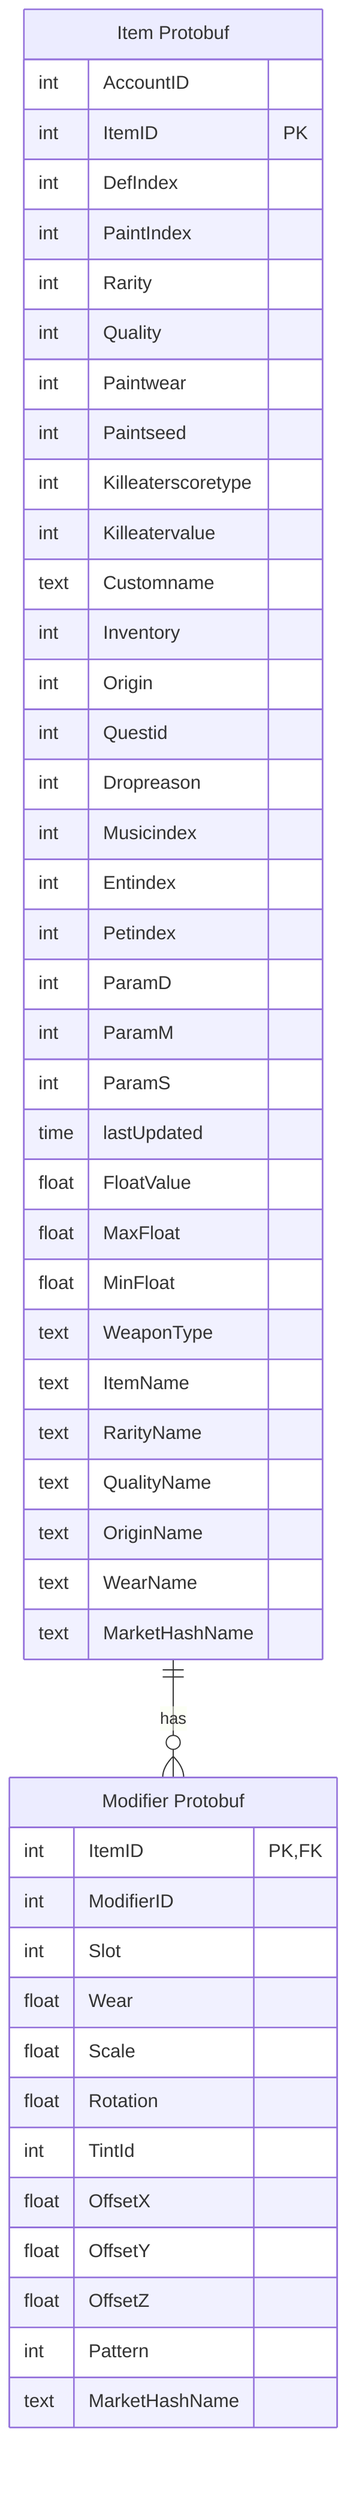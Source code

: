 erDiagram
  ip["Item Protobuf"] {
    int AccountID
    int ItemID PK
    int DefIndex
    int PaintIndex
    int Rarity
    int Quality
    int Paintwear
    int Paintseed
    int Killeaterscoretype
    int Killeatervalue
    text Customname
    int Inventory
    int Origin
    int Questid
    int Dropreason
    int Musicindex
    int Entindex
    int Petindex
    int ParamD
    int ParamM
    int ParamS
    time lastUpdated
    float FloatValue
    float MaxFloat
    float MinFloat
    text WeaponType
    text ItemName
    text RarityName
    text QualityName
    text OriginName
    text WearName
    text MarketHashName
  }

  mp["Modifier Protobuf"] {
    int ItemID PK, FK
    int ModifierID
    int Slot
    float Wear
    float Scale
    float Rotation
    int TintId
    float OffsetX
    float OffsetY
    float OffsetZ
    int Pattern
    text MarketHashName
  }


  ip ||--o{mp : has